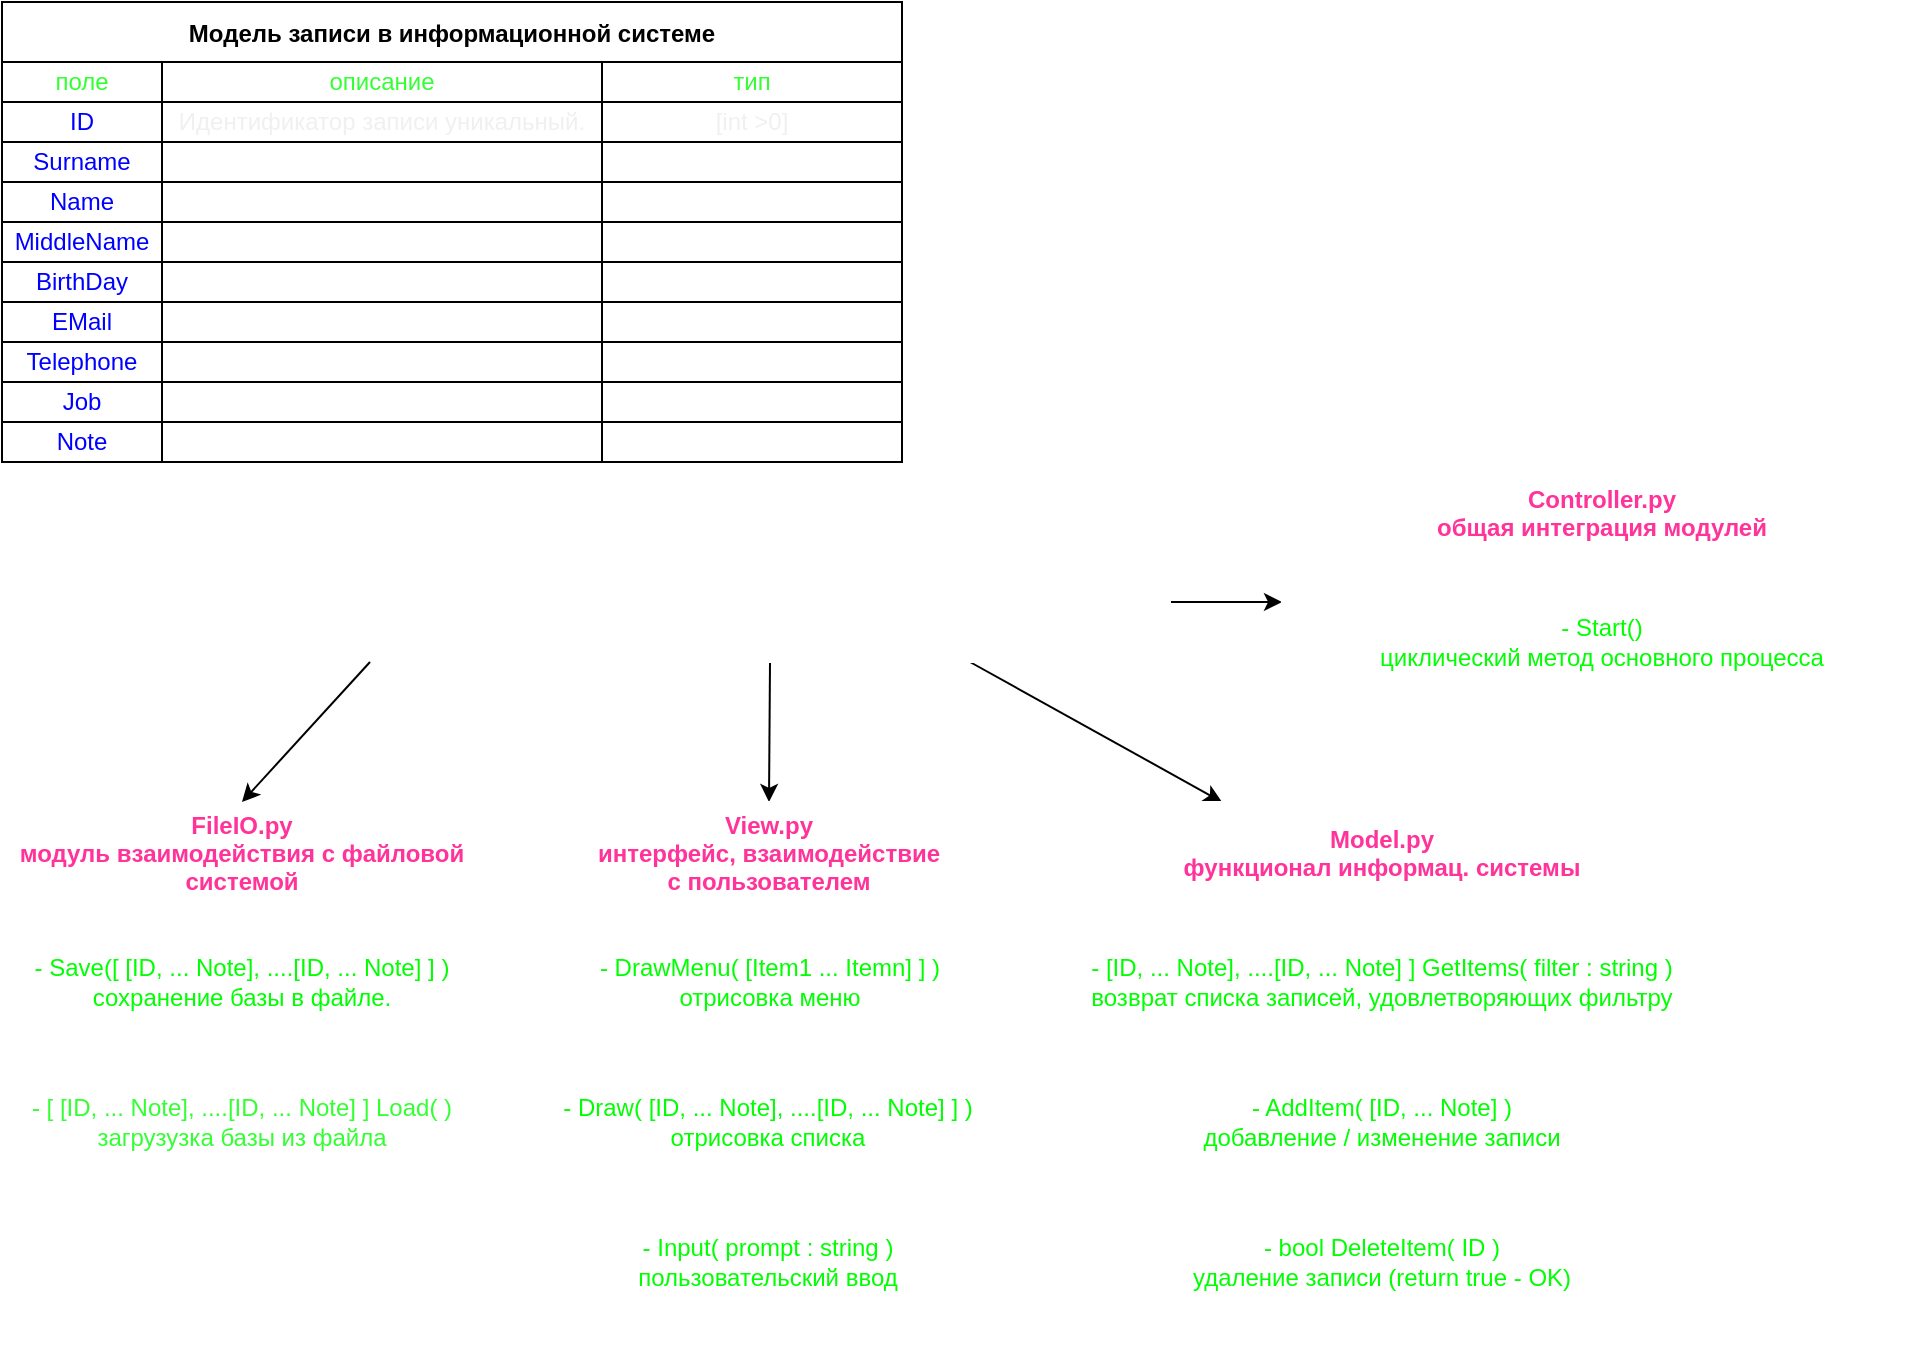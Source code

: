 <mxfile>
    <diagram id="d1onOI0jFkcU-A59MVnD" name="Page-1">
        <mxGraphModel dx="860" dy="722" grid="1" gridSize="10" guides="1" tooltips="1" connect="1" arrows="1" fold="1" page="1" pageScale="1" pageWidth="827" pageHeight="1169" math="0" shadow="0">
            <root>
                <mxCell id="0"/>
                <mxCell id="1" parent="0"/>
                <mxCell id="14" value="Модель записи в информационной системе" style="shape=table;startSize=30;container=1;collapsible=0;childLayout=tableLayout;fontStyle=1;align=center;pointerEvents=1;" parent="1" vertex="1">
                    <mxGeometry x="30" y="50" width="450" height="230" as="geometry"/>
                </mxCell>
                <mxCell id="15" value="" style="shape=partialRectangle;html=1;whiteSpace=wrap;collapsible=0;dropTarget=0;pointerEvents=0;fillColor=none;top=0;left=0;bottom=0;right=0;points=[[0,0.5],[1,0.5]];portConstraint=eastwest;fontColor=#33FF33;" parent="14" vertex="1">
                    <mxGeometry y="30" width="450" height="20" as="geometry"/>
                </mxCell>
                <mxCell id="16" value="поле" style="shape=partialRectangle;html=1;whiteSpace=wrap;connectable=0;fillColor=none;top=0;left=0;bottom=0;right=0;overflow=hidden;pointerEvents=1;fontColor=#33FF33;" parent="15" vertex="1">
                    <mxGeometry width="80" height="20" as="geometry">
                        <mxRectangle width="80" height="20" as="alternateBounds"/>
                    </mxGeometry>
                </mxCell>
                <mxCell id="17" value="описание" style="shape=partialRectangle;html=1;whiteSpace=wrap;connectable=0;fillColor=none;top=0;left=0;bottom=0;right=0;overflow=hidden;pointerEvents=1;fontColor=#33FF33;" parent="15" vertex="1">
                    <mxGeometry x="80" width="220" height="20" as="geometry">
                        <mxRectangle width="220" height="20" as="alternateBounds"/>
                    </mxGeometry>
                </mxCell>
                <mxCell id="18" value="тип" style="shape=partialRectangle;html=1;whiteSpace=wrap;connectable=0;fillColor=none;top=0;left=0;bottom=0;right=0;overflow=hidden;pointerEvents=1;fontColor=#33FF33;" parent="15" vertex="1">
                    <mxGeometry x="300" width="150" height="20" as="geometry">
                        <mxRectangle width="150" height="20" as="alternateBounds"/>
                    </mxGeometry>
                </mxCell>
                <mxCell id="19" value="" style="shape=partialRectangle;html=1;whiteSpace=wrap;collapsible=0;dropTarget=0;pointerEvents=0;fillColor=none;top=0;left=0;bottom=0;right=0;points=[[0,0.5],[1,0.5]];portConstraint=eastwest;fontColor=#33FF33;" parent="14" vertex="1">
                    <mxGeometry y="50" width="450" height="20" as="geometry"/>
                </mxCell>
                <mxCell id="20" value="ID" style="shape=partialRectangle;html=1;whiteSpace=wrap;connectable=0;fillColor=none;top=0;left=0;bottom=0;right=0;overflow=hidden;pointerEvents=1;fontColor=#0000FF;" parent="19" vertex="1">
                    <mxGeometry width="80" height="20" as="geometry">
                        <mxRectangle width="80" height="20" as="alternateBounds"/>
                    </mxGeometry>
                </mxCell>
                <mxCell id="21" value="&lt;span style=&quot;color: rgb(240 , 240 , 240) ; text-align: left&quot;&gt;Идентификатор записи уникальный.&lt;/span&gt;" style="shape=partialRectangle;html=1;whiteSpace=wrap;connectable=0;fillColor=none;top=0;left=0;bottom=0;right=0;overflow=hidden;pointerEvents=1;fontColor=#33FF33;" parent="19" vertex="1">
                    <mxGeometry x="80" width="220" height="20" as="geometry">
                        <mxRectangle width="220" height="20" as="alternateBounds"/>
                    </mxGeometry>
                </mxCell>
                <mxCell id="22" value="&lt;span style=&quot;color: rgb(240 , 240 , 240) ; text-align: left&quot;&gt;[int &amp;gt;0]&lt;/span&gt;" style="shape=partialRectangle;html=1;whiteSpace=wrap;connectable=0;fillColor=none;top=0;left=0;bottom=0;right=0;overflow=hidden;pointerEvents=1;fontColor=#33FF33;" parent="19" vertex="1">
                    <mxGeometry x="300" width="150" height="20" as="geometry">
                        <mxRectangle width="150" height="20" as="alternateBounds"/>
                    </mxGeometry>
                </mxCell>
                <mxCell id="23" value="" style="shape=partialRectangle;html=1;whiteSpace=wrap;collapsible=0;dropTarget=0;pointerEvents=0;fillColor=none;top=0;left=0;bottom=0;right=0;points=[[0,0.5],[1,0.5]];portConstraint=eastwest;fontColor=#33FF33;" parent="14" vertex="1">
                    <mxGeometry y="70" width="450" height="20" as="geometry"/>
                </mxCell>
                <mxCell id="24" value="&lt;span style=&quot;text-align: left&quot;&gt;Surname&lt;/span&gt;" style="shape=partialRectangle;html=1;whiteSpace=wrap;connectable=0;top=0;left=0;bottom=0;right=0;overflow=hidden;pointerEvents=1;fontColor=#0000FF;fillColor=none;" parent="23" vertex="1">
                    <mxGeometry width="80" height="20" as="geometry">
                        <mxRectangle width="80" height="20" as="alternateBounds"/>
                    </mxGeometry>
                </mxCell>
                <mxCell id="25" value="&lt;font color=&quot;#ffffff&quot;&gt;Фамилия&lt;/font&gt;" style="shape=partialRectangle;html=1;whiteSpace=wrap;connectable=0;fillColor=none;top=0;left=0;bottom=0;right=0;overflow=hidden;pointerEvents=1;fontColor=#33FF33;strokeColor=#F0F0F0;" parent="23" vertex="1">
                    <mxGeometry x="80" width="220" height="20" as="geometry">
                        <mxRectangle width="220" height="20" as="alternateBounds"/>
                    </mxGeometry>
                </mxCell>
                <mxCell id="26" value="[string]" style="shape=partialRectangle;html=1;whiteSpace=wrap;connectable=0;fillColor=none;top=0;left=0;bottom=0;right=0;overflow=hidden;pointerEvents=1;fontColor=#FFFFFF;strokeColor=#FFFFFF;" parent="23" vertex="1">
                    <mxGeometry x="300" width="150" height="20" as="geometry">
                        <mxRectangle width="150" height="20" as="alternateBounds"/>
                    </mxGeometry>
                </mxCell>
                <mxCell id="28" value="" style="shape=partialRectangle;html=1;whiteSpace=wrap;collapsible=0;dropTarget=0;pointerEvents=0;fillColor=none;top=0;left=0;bottom=0;right=0;points=[[0,0.5],[1,0.5]];portConstraint=eastwest;fontColor=#33FF33;" parent="14" vertex="1">
                    <mxGeometry y="90" width="450" height="20" as="geometry"/>
                </mxCell>
                <mxCell id="29" value="Name" style="shape=partialRectangle;html=1;whiteSpace=wrap;connectable=0;fillColor=none;top=0;left=0;bottom=0;right=0;overflow=hidden;pointerEvents=1;fontColor=#0000FF;" parent="28" vertex="1">
                    <mxGeometry width="80" height="20" as="geometry">
                        <mxRectangle width="80" height="20" as="alternateBounds"/>
                    </mxGeometry>
                </mxCell>
                <mxCell id="30" value="Имя" style="shape=partialRectangle;html=1;whiteSpace=wrap;connectable=0;fillColor=none;top=0;left=0;bottom=0;right=0;overflow=hidden;pointerEvents=1;fontColor=#FFFFFF;strokeColor=#FFFFFF;" parent="28" vertex="1">
                    <mxGeometry x="80" width="220" height="20" as="geometry">
                        <mxRectangle width="220" height="20" as="alternateBounds"/>
                    </mxGeometry>
                </mxCell>
                <mxCell id="31" value="[string]" style="shape=partialRectangle;html=1;whiteSpace=wrap;connectable=0;fillColor=none;top=0;left=0;bottom=0;right=0;overflow=hidden;pointerEvents=1;fontColor=#FFFFFF;strokeColor=#FFFFFF;" parent="28" vertex="1">
                    <mxGeometry x="300" width="150" height="20" as="geometry">
                        <mxRectangle width="150" height="20" as="alternateBounds"/>
                    </mxGeometry>
                </mxCell>
                <mxCell id="32" value="" style="shape=partialRectangle;html=1;whiteSpace=wrap;collapsible=0;dropTarget=0;pointerEvents=0;fillColor=none;top=0;left=0;bottom=0;right=0;points=[[0,0.5],[1,0.5]];portConstraint=eastwest;fontColor=#33FF33;" parent="14" vertex="1">
                    <mxGeometry y="110" width="450" height="20" as="geometry"/>
                </mxCell>
                <mxCell id="33" value="MiddleName" style="shape=partialRectangle;html=1;whiteSpace=wrap;connectable=0;fillColor=none;top=0;left=0;bottom=0;right=0;overflow=hidden;pointerEvents=1;fontColor=#0000FF;" parent="32" vertex="1">
                    <mxGeometry width="80" height="20" as="geometry">
                        <mxRectangle width="80" height="20" as="alternateBounds"/>
                    </mxGeometry>
                </mxCell>
                <mxCell id="34" value="Отчество" style="shape=partialRectangle;html=1;whiteSpace=wrap;connectable=0;fillColor=none;top=0;left=0;bottom=0;right=0;overflow=hidden;pointerEvents=1;fontColor=#FFFFFF;strokeColor=#FFFFFF;" parent="32" vertex="1">
                    <mxGeometry x="80" width="220" height="20" as="geometry">
                        <mxRectangle width="220" height="20" as="alternateBounds"/>
                    </mxGeometry>
                </mxCell>
                <mxCell id="35" value="&lt;font color=&quot;#ffffff&quot;&gt;[string]&lt;/font&gt;" style="shape=partialRectangle;html=1;whiteSpace=wrap;connectable=0;fillColor=none;top=0;left=0;bottom=0;right=0;overflow=hidden;pointerEvents=1;fontColor=#33FF33;strokeColor=#FFFFFF;" parent="32" vertex="1">
                    <mxGeometry x="300" width="150" height="20" as="geometry">
                        <mxRectangle width="150" height="20" as="alternateBounds"/>
                    </mxGeometry>
                </mxCell>
                <mxCell id="36" value="" style="shape=partialRectangle;html=1;whiteSpace=wrap;collapsible=0;dropTarget=0;pointerEvents=0;fillColor=none;top=0;left=0;bottom=0;right=0;points=[[0,0.5],[1,0.5]];portConstraint=eastwest;fontColor=#33FF33;" parent="14" vertex="1">
                    <mxGeometry y="130" width="450" height="20" as="geometry"/>
                </mxCell>
                <mxCell id="37" value="BirthDay" style="shape=partialRectangle;html=1;whiteSpace=wrap;connectable=0;fillColor=none;top=0;left=0;bottom=0;right=0;overflow=hidden;pointerEvents=1;fontColor=#0000FF;" parent="36" vertex="1">
                    <mxGeometry width="80" height="20" as="geometry">
                        <mxRectangle width="80" height="20" as="alternateBounds"/>
                    </mxGeometry>
                </mxCell>
                <mxCell id="38" value="Дата рождения" style="shape=partialRectangle;html=1;whiteSpace=wrap;connectable=0;fillColor=none;top=0;left=0;bottom=0;right=0;overflow=hidden;pointerEvents=1;fontColor=#FFFFFF;strokeColor=#F0F0F0;" parent="36" vertex="1">
                    <mxGeometry x="80" width="220" height="20" as="geometry">
                        <mxRectangle width="220" height="20" as="alternateBounds"/>
                    </mxGeometry>
                </mxCell>
                <mxCell id="39" value="" style="shape=partialRectangle;html=1;whiteSpace=wrap;connectable=0;fillColor=none;top=0;left=0;bottom=0;right=0;overflow=hidden;pointerEvents=1;fontColor=#33FF33;strokeColor=#F0F0F0;" parent="36" vertex="1">
                    <mxGeometry x="300" width="150" height="20" as="geometry">
                        <mxRectangle width="150" height="20" as="alternateBounds"/>
                    </mxGeometry>
                </mxCell>
                <mxCell id="40" value="" style="shape=partialRectangle;html=1;whiteSpace=wrap;collapsible=0;dropTarget=0;pointerEvents=0;fillColor=none;top=0;left=0;bottom=0;right=0;points=[[0,0.5],[1,0.5]];portConstraint=eastwest;fontColor=#33FF33;" parent="14" vertex="1">
                    <mxGeometry y="150" width="450" height="20" as="geometry"/>
                </mxCell>
                <mxCell id="41" value="EMail" style="shape=partialRectangle;html=1;whiteSpace=wrap;connectable=0;fillColor=none;top=0;left=0;bottom=0;right=0;overflow=hidden;pointerEvents=1;fontColor=#0000FF;" parent="40" vertex="1">
                    <mxGeometry width="80" height="20" as="geometry">
                        <mxRectangle width="80" height="20" as="alternateBounds"/>
                    </mxGeometry>
                </mxCell>
                <mxCell id="42" value="Электронная почта" style="shape=partialRectangle;html=1;whiteSpace=wrap;connectable=0;fillColor=none;top=0;left=0;bottom=0;right=0;overflow=hidden;pointerEvents=1;fontColor=#FFFFFF;strokeColor=#F0F0F0;" parent="40" vertex="1">
                    <mxGeometry x="80" width="220" height="20" as="geometry">
                        <mxRectangle width="220" height="20" as="alternateBounds"/>
                    </mxGeometry>
                </mxCell>
                <mxCell id="43" value="[string]" style="shape=partialRectangle;html=1;whiteSpace=wrap;connectable=0;fillColor=none;top=0;left=0;bottom=0;right=0;overflow=hidden;pointerEvents=1;fontColor=#FFFFFF;strokeColor=#F0F0F0;" parent="40" vertex="1">
                    <mxGeometry x="300" width="150" height="20" as="geometry">
                        <mxRectangle width="150" height="20" as="alternateBounds"/>
                    </mxGeometry>
                </mxCell>
                <mxCell id="44" value="" style="shape=partialRectangle;html=1;whiteSpace=wrap;collapsible=0;dropTarget=0;pointerEvents=0;fillColor=none;top=0;left=0;bottom=0;right=0;points=[[0,0.5],[1,0.5]];portConstraint=eastwest;fontColor=#33FF33;" vertex="1" parent="14">
                    <mxGeometry y="170" width="450" height="20" as="geometry"/>
                </mxCell>
                <mxCell id="45" value="Telephone" style="shape=partialRectangle;html=1;whiteSpace=wrap;connectable=0;fillColor=none;top=0;left=0;bottom=0;right=0;overflow=hidden;pointerEvents=1;fontColor=#0000FF;" vertex="1" parent="44">
                    <mxGeometry width="80" height="20" as="geometry">
                        <mxRectangle width="80" height="20" as="alternateBounds"/>
                    </mxGeometry>
                </mxCell>
                <mxCell id="46" value="Номер телефона" style="shape=partialRectangle;html=1;whiteSpace=wrap;connectable=0;fillColor=none;top=0;left=0;bottom=0;right=0;overflow=hidden;pointerEvents=1;fontColor=#FFFFFF;strokeColor=#F0F0F0;" vertex="1" parent="44">
                    <mxGeometry x="80" width="220" height="20" as="geometry">
                        <mxRectangle width="220" height="20" as="alternateBounds"/>
                    </mxGeometry>
                </mxCell>
                <mxCell id="47" value="[string]" style="shape=partialRectangle;html=1;whiteSpace=wrap;connectable=0;fillColor=none;top=0;left=0;bottom=0;right=0;overflow=hidden;pointerEvents=1;fontColor=#FFFFFF;strokeColor=#F0F0F0;" vertex="1" parent="44">
                    <mxGeometry x="300" width="150" height="20" as="geometry">
                        <mxRectangle width="150" height="20" as="alternateBounds"/>
                    </mxGeometry>
                </mxCell>
                <mxCell id="48" value="" style="shape=partialRectangle;html=1;whiteSpace=wrap;collapsible=0;dropTarget=0;pointerEvents=0;fillColor=none;top=0;left=0;bottom=0;right=0;points=[[0,0.5],[1,0.5]];portConstraint=eastwest;fontColor=#33FF33;" vertex="1" parent="14">
                    <mxGeometry y="190" width="450" height="20" as="geometry"/>
                </mxCell>
                <mxCell id="49" value="Job" style="shape=partialRectangle;html=1;whiteSpace=wrap;connectable=0;fillColor=none;top=0;left=0;bottom=0;right=0;overflow=hidden;pointerEvents=1;fontColor=#0000FF;" vertex="1" parent="48">
                    <mxGeometry width="80" height="20" as="geometry">
                        <mxRectangle width="80" height="20" as="alternateBounds"/>
                    </mxGeometry>
                </mxCell>
                <mxCell id="50" value="Должность" style="shape=partialRectangle;html=1;whiteSpace=wrap;connectable=0;fillColor=none;top=0;left=0;bottom=0;right=0;overflow=hidden;pointerEvents=1;fontColor=#FFFFFF;strokeColor=#F0F0F0;" vertex="1" parent="48">
                    <mxGeometry x="80" width="220" height="20" as="geometry">
                        <mxRectangle width="220" height="20" as="alternateBounds"/>
                    </mxGeometry>
                </mxCell>
                <mxCell id="51" value="[string]" style="shape=partialRectangle;html=1;whiteSpace=wrap;connectable=0;fillColor=none;top=0;left=0;bottom=0;right=0;overflow=hidden;pointerEvents=1;fontColor=#FFFFFF;strokeColor=#F0F0F0;" vertex="1" parent="48">
                    <mxGeometry x="300" width="150" height="20" as="geometry">
                        <mxRectangle width="150" height="20" as="alternateBounds"/>
                    </mxGeometry>
                </mxCell>
                <mxCell id="52" value="" style="shape=partialRectangle;html=1;whiteSpace=wrap;collapsible=0;dropTarget=0;pointerEvents=0;fillColor=none;top=0;left=0;bottom=0;right=0;points=[[0,0.5],[1,0.5]];portConstraint=eastwest;fontColor=#33FF33;" vertex="1" parent="14">
                    <mxGeometry y="210" width="450" height="20" as="geometry"/>
                </mxCell>
                <mxCell id="53" value="Note" style="shape=partialRectangle;html=1;whiteSpace=wrap;connectable=0;fillColor=none;top=0;left=0;bottom=0;right=0;overflow=hidden;pointerEvents=1;fontColor=#0000FF;" vertex="1" parent="52">
                    <mxGeometry width="80" height="20" as="geometry">
                        <mxRectangle width="80" height="20" as="alternateBounds"/>
                    </mxGeometry>
                </mxCell>
                <mxCell id="54" value="Примечание" style="shape=partialRectangle;html=1;whiteSpace=wrap;connectable=0;fillColor=none;top=0;left=0;bottom=0;right=0;overflow=hidden;pointerEvents=1;fontColor=#FFFFFF;strokeColor=#F0F0F0;" vertex="1" parent="52">
                    <mxGeometry x="80" width="220" height="20" as="geometry">
                        <mxRectangle width="220" height="20" as="alternateBounds"/>
                    </mxGeometry>
                </mxCell>
                <mxCell id="55" value="[string]" style="shape=partialRectangle;html=1;whiteSpace=wrap;connectable=0;fillColor=none;top=0;left=0;bottom=0;right=0;overflow=hidden;pointerEvents=1;fontColor=#FFFFFF;strokeColor=#F0F0F0;" vertex="1" parent="52">
                    <mxGeometry x="300" width="150" height="20" as="geometry">
                        <mxRectangle width="150" height="20" as="alternateBounds"/>
                    </mxGeometry>
                </mxCell>
                <mxCell id="60" value="FileIO.py&#10;модуль взаимодействия с файловой&#10;системой" style="swimlane;fontColor=#FF3399;strokeColor=#FFFFFF;startSize=50;" vertex="1" parent="1">
                    <mxGeometry x="30" y="450" width="240" height="200" as="geometry">
                        <mxRectangle x="40" y="450" width="230" height="50" as="alternateBounds"/>
                    </mxGeometry>
                </mxCell>
                <mxCell id="68" value="&lt;font color=&quot;#00ff00&quot;&gt;- Save([ [ID, ... Note], ....[ID, ... Note] ] )&lt;br&gt;сохранение базы в файле.&lt;/font&gt;" style="whiteSpace=wrap;html=1;fontColor=default;strokeColor=#FFFFFF;" vertex="1" parent="60">
                    <mxGeometry x="10" y="60" width="220" height="60" as="geometry"/>
                </mxCell>
                <mxCell id="69" value="&lt;font color=&quot;#33ff33&quot;&gt;- [ [ID, ... Note], ....[ID, ... Note] ]&amp;nbsp;Load( )&lt;br&gt;загрузузка базы из файла&lt;/font&gt;" style="whiteSpace=wrap;html=1;fontColor=default;strokeColor=#FFFFFF;" vertex="1" parent="60">
                    <mxGeometry x="10" y="130" width="220" height="60" as="geometry"/>
                </mxCell>
                <mxCell id="62" style="edgeStyle=none;html=1;exitX=0;exitY=1;exitDx=0;exitDy=0;entryX=0.5;entryY=0;entryDx=0;entryDy=0;fontColor=#FFFFFF;" edge="1" parent="1" source="61" target="60">
                    <mxGeometry relative="1" as="geometry"/>
                </mxCell>
                <mxCell id="82" style="edgeStyle=none;html=1;exitX=0.75;exitY=1;exitDx=0;exitDy=0;entryX=0.25;entryY=0;entryDx=0;entryDy=0;fontColor=#00FF00;" edge="1" parent="1" source="61" target="73">
                    <mxGeometry relative="1" as="geometry"/>
                </mxCell>
                <mxCell id="83" style="edgeStyle=none;html=1;exitX=0.5;exitY=1;exitDx=0;exitDy=0;entryX=0.5;entryY=0;entryDx=0;entryDy=0;fontColor=#00FF00;" edge="1" parent="1" source="61" target="65">
                    <mxGeometry relative="1" as="geometry"/>
                </mxCell>
                <mxCell id="88" style="edgeStyle=none;html=1;exitX=1;exitY=0.5;exitDx=0;exitDy=0;entryX=0;entryY=0.5;entryDx=0;entryDy=0;fontColor=#00FF00;" edge="1" parent="1" source="61" target="84">
                    <mxGeometry relative="1" as="geometry"/>
                </mxCell>
                <mxCell id="61" value="&lt;font color=&quot;#ffffff&quot;&gt;Задача&lt;/font&gt;" style="rounded=1;whiteSpace=wrap;html=1;fontColor=#0000FF;strokeColor=#FFFFFF;" vertex="1" parent="1">
                    <mxGeometry x="214" y="320" width="400" height="60" as="geometry"/>
                </mxCell>
                <mxCell id="65" value="View.py&#10;интерфейс, взаимодействие&#10;с пользователем" style="swimlane;fontColor=#FF3399;strokeColor=#FFFFFF;startSize=50;" vertex="1" parent="1">
                    <mxGeometry x="288.5" y="450" width="250" height="280" as="geometry"/>
                </mxCell>
                <mxCell id="70" value="&lt;font color=&quot;#00ff00&quot;&gt;- DrawMenu(&amp;nbsp;&lt;/font&gt;&lt;span style=&quot;color: rgb(0 , 255 , 0)&quot;&gt;[Item1 ... Itemn] ]&amp;nbsp;&lt;/span&gt;&lt;font color=&quot;#00ff00&quot;&gt;)&lt;br&gt;отрисовка меню&lt;br&gt;&lt;/font&gt;" style="whiteSpace=wrap;html=1;fontColor=#FF3399;strokeColor=#FFFFFF;" vertex="1" parent="65">
                    <mxGeometry x="10" y="60" width="230" height="60" as="geometry"/>
                </mxCell>
                <mxCell id="77" value="&lt;font color=&quot;#00ff00&quot;&gt;- Draw(&amp;nbsp;&lt;/font&gt;&lt;span style=&quot;color: rgb(0 , 255 , 0)&quot;&gt;[ID, ... Note], ....[ID, ... Note] ]&amp;nbsp;&lt;/span&gt;&lt;font color=&quot;#00ff00&quot;&gt;)&lt;br&gt;отрисовка списка&lt;br&gt;&lt;/font&gt;" style="whiteSpace=wrap;html=1;fontColor=#FF3399;strokeColor=#FFFFFF;" vertex="1" parent="65">
                    <mxGeometry x="9.5" y="130" width="230" height="60" as="geometry"/>
                </mxCell>
                <mxCell id="78" value="&lt;font color=&quot;#00ff00&quot;&gt;- Input( prompt : string&lt;/font&gt;&lt;span style=&quot;color: rgb(0 , 255 , 0)&quot;&gt;&amp;nbsp;&lt;/span&gt;&lt;font color=&quot;#00ff00&quot;&gt;)&lt;br&gt;пользовательский ввод&lt;br&gt;&lt;/font&gt;" style="whiteSpace=wrap;html=1;fontColor=#FF3399;strokeColor=#FFFFFF;" vertex="1" parent="65">
                    <mxGeometry x="9.5" y="200" width="230" height="60" as="geometry"/>
                </mxCell>
                <mxCell id="73" value="Model.py&#10;функционал информац. системы" style="swimlane;fontColor=#FF3399;strokeColor=#FFFFFF;startSize=50;" vertex="1" parent="1">
                    <mxGeometry x="560" y="450" width="320" height="280" as="geometry"/>
                </mxCell>
                <mxCell id="74" value="&lt;font color=&quot;#00ff00&quot;&gt;-&amp;nbsp;&lt;/font&gt;&lt;span style=&quot;color: rgb(0 , 255 , 0)&quot;&gt;[ID, ... Note], ....[ID, ... Note] ]&lt;/span&gt;&lt;font color=&quot;#00ff00&quot;&gt;&amp;nbsp;GetItems( filter : string&lt;/font&gt;&lt;span style=&quot;color: rgb(0 , 255 , 0)&quot;&gt;&amp;nbsp;&lt;/span&gt;&lt;font color=&quot;#00ff00&quot;&gt;)&lt;br&gt;возврат списка записей, удовлетворяющих фильтру&lt;br&gt;&lt;/font&gt;" style="whiteSpace=wrap;html=1;fontColor=#FF3399;strokeColor=#FFFFFF;" vertex="1" parent="73">
                    <mxGeometry x="10" y="60" width="300" height="60" as="geometry"/>
                </mxCell>
                <mxCell id="79" value="&lt;font color=&quot;#00ff00&quot;&gt;- Add&lt;/font&gt;&lt;font color=&quot;#00ff00&quot;&gt;Item(&amp;nbsp;&lt;/font&gt;&lt;span style=&quot;color: rgb(0 , 255 , 0)&quot;&gt;[ID, ... Note]&lt;/span&gt;&lt;span style=&quot;color: rgb(0 , 255 , 0)&quot;&gt;&amp;nbsp;&lt;/span&gt;&lt;font color=&quot;#00ff00&quot;&gt;)&lt;br&gt;добавление / изменение записи&lt;br&gt;&lt;/font&gt;" style="whiteSpace=wrap;html=1;fontColor=#FF3399;strokeColor=#FFFFFF;" vertex="1" parent="73">
                    <mxGeometry x="10" y="130" width="300" height="60" as="geometry"/>
                </mxCell>
                <mxCell id="80" value="&lt;font color=&quot;#00ff00&quot;&gt;- bool Delete&lt;/font&gt;&lt;font color=&quot;#00ff00&quot;&gt;Item(&amp;nbsp;&lt;/font&gt;&lt;span style=&quot;color: rgb(0 , 255 , 0)&quot;&gt;ID&lt;/span&gt;&lt;span style=&quot;color: rgb(0 , 255 , 0)&quot;&gt;&amp;nbsp;&lt;/span&gt;&lt;font color=&quot;#00ff00&quot;&gt;)&lt;br&gt;удаление записи (return true - OK)&lt;br&gt;&lt;/font&gt;" style="whiteSpace=wrap;html=1;fontColor=#FF3399;strokeColor=#FFFFFF;" vertex="1" parent="73">
                    <mxGeometry x="10" y="200" width="300" height="60" as="geometry"/>
                </mxCell>
                <mxCell id="84" value="Controller.py&#10;общая интеграция модулей" style="swimlane;fontColor=#FF3399;strokeColor=#FFFFFF;startSize=50;" vertex="1" parent="1">
                    <mxGeometry x="670" y="280" width="320" height="140" as="geometry"/>
                </mxCell>
                <mxCell id="85" value="&lt;font color=&quot;#00ff00&quot;&gt;- Start()&lt;br&gt;циклический метод основного процесса&lt;br&gt;&lt;/font&gt;" style="whiteSpace=wrap;html=1;fontColor=#FF3399;strokeColor=#FFFFFF;" vertex="1" parent="84">
                    <mxGeometry x="10" y="60" width="300" height="60" as="geometry"/>
                </mxCell>
            </root>
        </mxGraphModel>
    </diagram>
</mxfile>